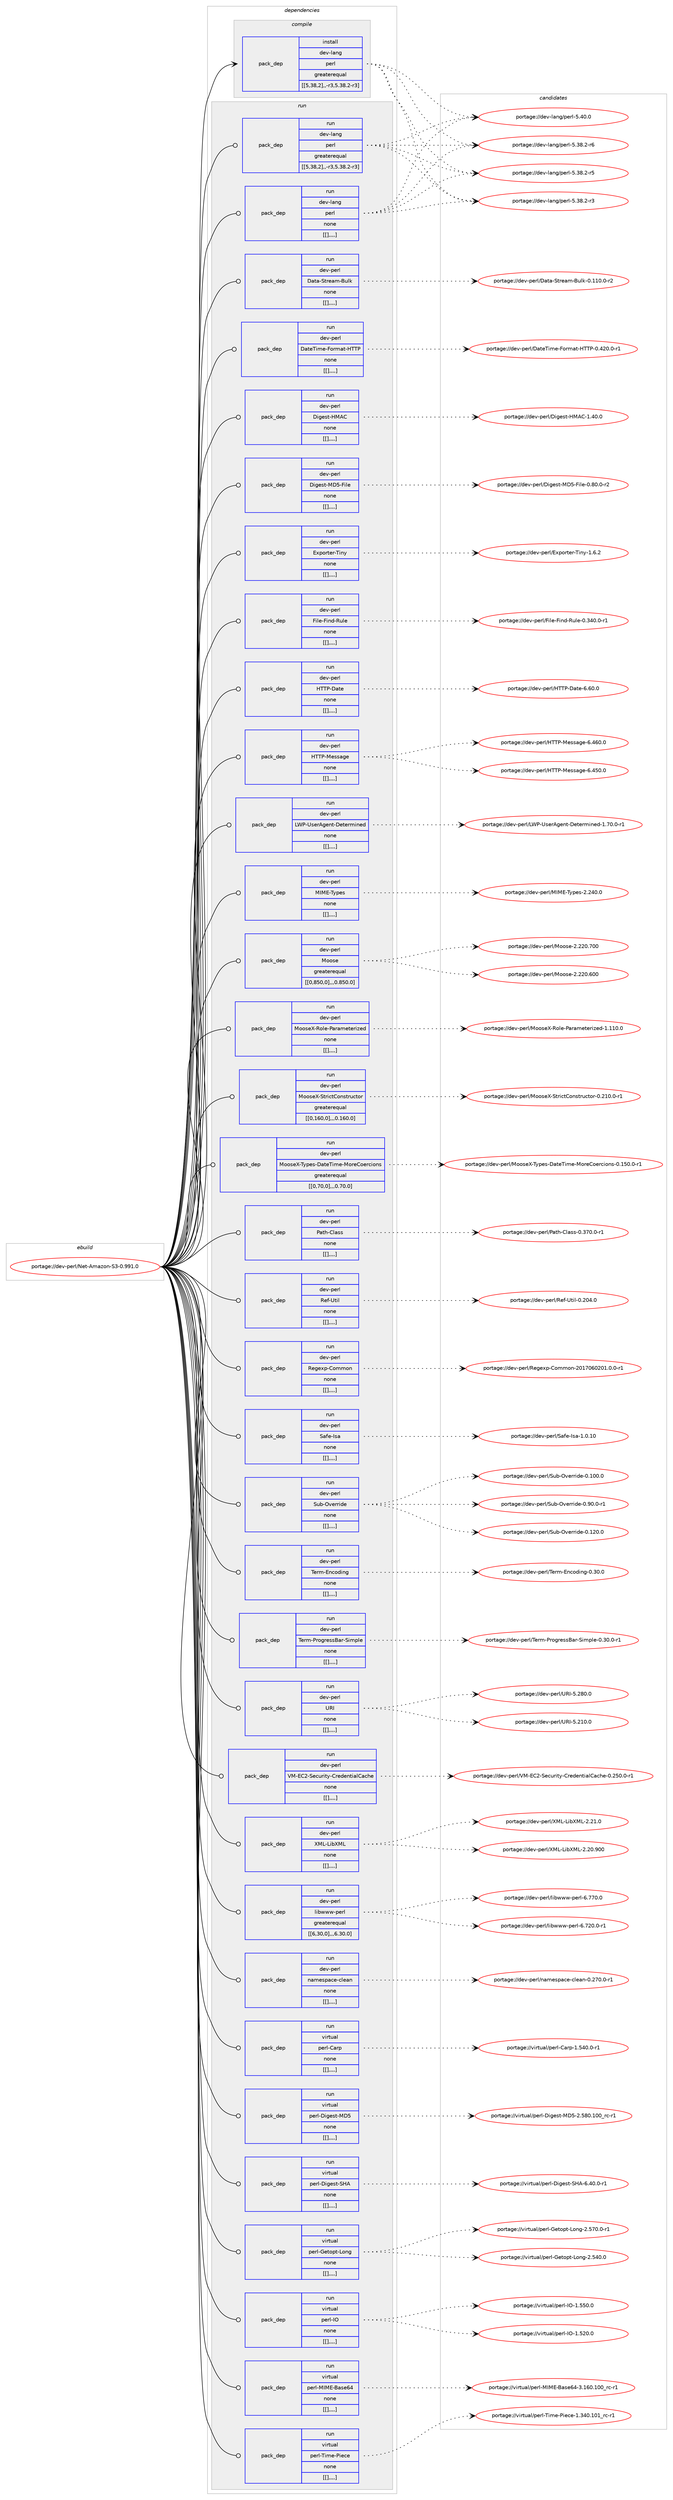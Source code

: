 digraph prolog {

# *************
# Graph options
# *************

newrank=true;
concentrate=true;
compound=true;
graph [rankdir=LR,fontname=Helvetica,fontsize=10,ranksep=1.5];#, ranksep=2.5, nodesep=0.2];
edge  [arrowhead=vee];
node  [fontname=Helvetica,fontsize=10];

# **********
# The ebuild
# **********

subgraph cluster_leftcol {
color=gray;
label=<<i>ebuild</i>>;
id [label="portage://dev-perl/Net-Amazon-S3-0.991.0", color=red, width=4, href="../dev-perl/Net-Amazon-S3-0.991.0.svg"];
}

# ****************
# The dependencies
# ****************

subgraph cluster_midcol {
color=gray;
label=<<i>dependencies</i>>;
subgraph cluster_compile {
fillcolor="#eeeeee";
style=filled;
label=<<i>compile</i>>;
subgraph pack103136 {
dependency134778 [label=<<TABLE BORDER="0" CELLBORDER="1" CELLSPACING="0" CELLPADDING="4" WIDTH="220"><TR><TD ROWSPAN="6" CELLPADDING="30">pack_dep</TD></TR><TR><TD WIDTH="110">install</TD></TR><TR><TD>dev-lang</TD></TR><TR><TD>perl</TD></TR><TR><TD>greaterequal</TD></TR><TR><TD>[[5,38,2],,-r3,5.38.2-r3]</TD></TR></TABLE>>, shape=none, color=blue];
}
id:e -> dependency134778:w [weight=20,style="solid",arrowhead="vee"];
}
subgraph cluster_compileandrun {
fillcolor="#eeeeee";
style=filled;
label=<<i>compile and run</i>>;
}
subgraph cluster_run {
fillcolor="#eeeeee";
style=filled;
label=<<i>run</i>>;
subgraph pack103137 {
dependency134779 [label=<<TABLE BORDER="0" CELLBORDER="1" CELLSPACING="0" CELLPADDING="4" WIDTH="220"><TR><TD ROWSPAN="6" CELLPADDING="30">pack_dep</TD></TR><TR><TD WIDTH="110">run</TD></TR><TR><TD>dev-lang</TD></TR><TR><TD>perl</TD></TR><TR><TD>greaterequal</TD></TR><TR><TD>[[5,38,2],,-r3,5.38.2-r3]</TD></TR></TABLE>>, shape=none, color=blue];
}
id:e -> dependency134779:w [weight=20,style="solid",arrowhead="odot"];
subgraph pack103138 {
dependency134780 [label=<<TABLE BORDER="0" CELLBORDER="1" CELLSPACING="0" CELLPADDING="4" WIDTH="220"><TR><TD ROWSPAN="6" CELLPADDING="30">pack_dep</TD></TR><TR><TD WIDTH="110">run</TD></TR><TR><TD>dev-lang</TD></TR><TR><TD>perl</TD></TR><TR><TD>none</TD></TR><TR><TD>[[],,,,]</TD></TR></TABLE>>, shape=none, color=blue];
}
id:e -> dependency134780:w [weight=20,style="solid",arrowhead="odot"];
subgraph pack103139 {
dependency134781 [label=<<TABLE BORDER="0" CELLBORDER="1" CELLSPACING="0" CELLPADDING="4" WIDTH="220"><TR><TD ROWSPAN="6" CELLPADDING="30">pack_dep</TD></TR><TR><TD WIDTH="110">run</TD></TR><TR><TD>dev-perl</TD></TR><TR><TD>Data-Stream-Bulk</TD></TR><TR><TD>none</TD></TR><TR><TD>[[],,,,]</TD></TR></TABLE>>, shape=none, color=blue];
}
id:e -> dependency134781:w [weight=20,style="solid",arrowhead="odot"];
subgraph pack103140 {
dependency134782 [label=<<TABLE BORDER="0" CELLBORDER="1" CELLSPACING="0" CELLPADDING="4" WIDTH="220"><TR><TD ROWSPAN="6" CELLPADDING="30">pack_dep</TD></TR><TR><TD WIDTH="110">run</TD></TR><TR><TD>dev-perl</TD></TR><TR><TD>DateTime-Format-HTTP</TD></TR><TR><TD>none</TD></TR><TR><TD>[[],,,,]</TD></TR></TABLE>>, shape=none, color=blue];
}
id:e -> dependency134782:w [weight=20,style="solid",arrowhead="odot"];
subgraph pack103141 {
dependency134783 [label=<<TABLE BORDER="0" CELLBORDER="1" CELLSPACING="0" CELLPADDING="4" WIDTH="220"><TR><TD ROWSPAN="6" CELLPADDING="30">pack_dep</TD></TR><TR><TD WIDTH="110">run</TD></TR><TR><TD>dev-perl</TD></TR><TR><TD>Digest-HMAC</TD></TR><TR><TD>none</TD></TR><TR><TD>[[],,,,]</TD></TR></TABLE>>, shape=none, color=blue];
}
id:e -> dependency134783:w [weight=20,style="solid",arrowhead="odot"];
subgraph pack103142 {
dependency134784 [label=<<TABLE BORDER="0" CELLBORDER="1" CELLSPACING="0" CELLPADDING="4" WIDTH="220"><TR><TD ROWSPAN="6" CELLPADDING="30">pack_dep</TD></TR><TR><TD WIDTH="110">run</TD></TR><TR><TD>dev-perl</TD></TR><TR><TD>Digest-MD5-File</TD></TR><TR><TD>none</TD></TR><TR><TD>[[],,,,]</TD></TR></TABLE>>, shape=none, color=blue];
}
id:e -> dependency134784:w [weight=20,style="solid",arrowhead="odot"];
subgraph pack103143 {
dependency134785 [label=<<TABLE BORDER="0" CELLBORDER="1" CELLSPACING="0" CELLPADDING="4" WIDTH="220"><TR><TD ROWSPAN="6" CELLPADDING="30">pack_dep</TD></TR><TR><TD WIDTH="110">run</TD></TR><TR><TD>dev-perl</TD></TR><TR><TD>Exporter-Tiny</TD></TR><TR><TD>none</TD></TR><TR><TD>[[],,,,]</TD></TR></TABLE>>, shape=none, color=blue];
}
id:e -> dependency134785:w [weight=20,style="solid",arrowhead="odot"];
subgraph pack103144 {
dependency134786 [label=<<TABLE BORDER="0" CELLBORDER="1" CELLSPACING="0" CELLPADDING="4" WIDTH="220"><TR><TD ROWSPAN="6" CELLPADDING="30">pack_dep</TD></TR><TR><TD WIDTH="110">run</TD></TR><TR><TD>dev-perl</TD></TR><TR><TD>File-Find-Rule</TD></TR><TR><TD>none</TD></TR><TR><TD>[[],,,,]</TD></TR></TABLE>>, shape=none, color=blue];
}
id:e -> dependency134786:w [weight=20,style="solid",arrowhead="odot"];
subgraph pack103145 {
dependency134787 [label=<<TABLE BORDER="0" CELLBORDER="1" CELLSPACING="0" CELLPADDING="4" WIDTH="220"><TR><TD ROWSPAN="6" CELLPADDING="30">pack_dep</TD></TR><TR><TD WIDTH="110">run</TD></TR><TR><TD>dev-perl</TD></TR><TR><TD>HTTP-Date</TD></TR><TR><TD>none</TD></TR><TR><TD>[[],,,,]</TD></TR></TABLE>>, shape=none, color=blue];
}
id:e -> dependency134787:w [weight=20,style="solid",arrowhead="odot"];
subgraph pack103146 {
dependency134788 [label=<<TABLE BORDER="0" CELLBORDER="1" CELLSPACING="0" CELLPADDING="4" WIDTH="220"><TR><TD ROWSPAN="6" CELLPADDING="30">pack_dep</TD></TR><TR><TD WIDTH="110">run</TD></TR><TR><TD>dev-perl</TD></TR><TR><TD>HTTP-Message</TD></TR><TR><TD>none</TD></TR><TR><TD>[[],,,,]</TD></TR></TABLE>>, shape=none, color=blue];
}
id:e -> dependency134788:w [weight=20,style="solid",arrowhead="odot"];
subgraph pack103147 {
dependency134789 [label=<<TABLE BORDER="0" CELLBORDER="1" CELLSPACING="0" CELLPADDING="4" WIDTH="220"><TR><TD ROWSPAN="6" CELLPADDING="30">pack_dep</TD></TR><TR><TD WIDTH="110">run</TD></TR><TR><TD>dev-perl</TD></TR><TR><TD>LWP-UserAgent-Determined</TD></TR><TR><TD>none</TD></TR><TR><TD>[[],,,,]</TD></TR></TABLE>>, shape=none, color=blue];
}
id:e -> dependency134789:w [weight=20,style="solid",arrowhead="odot"];
subgraph pack103148 {
dependency134790 [label=<<TABLE BORDER="0" CELLBORDER="1" CELLSPACING="0" CELLPADDING="4" WIDTH="220"><TR><TD ROWSPAN="6" CELLPADDING="30">pack_dep</TD></TR><TR><TD WIDTH="110">run</TD></TR><TR><TD>dev-perl</TD></TR><TR><TD>MIME-Types</TD></TR><TR><TD>none</TD></TR><TR><TD>[[],,,,]</TD></TR></TABLE>>, shape=none, color=blue];
}
id:e -> dependency134790:w [weight=20,style="solid",arrowhead="odot"];
subgraph pack103149 {
dependency134791 [label=<<TABLE BORDER="0" CELLBORDER="1" CELLSPACING="0" CELLPADDING="4" WIDTH="220"><TR><TD ROWSPAN="6" CELLPADDING="30">pack_dep</TD></TR><TR><TD WIDTH="110">run</TD></TR><TR><TD>dev-perl</TD></TR><TR><TD>Moose</TD></TR><TR><TD>greaterequal</TD></TR><TR><TD>[[0,850,0],,,0.850.0]</TD></TR></TABLE>>, shape=none, color=blue];
}
id:e -> dependency134791:w [weight=20,style="solid",arrowhead="odot"];
subgraph pack103150 {
dependency134792 [label=<<TABLE BORDER="0" CELLBORDER="1" CELLSPACING="0" CELLPADDING="4" WIDTH="220"><TR><TD ROWSPAN="6" CELLPADDING="30">pack_dep</TD></TR><TR><TD WIDTH="110">run</TD></TR><TR><TD>dev-perl</TD></TR><TR><TD>MooseX-Role-Parameterized</TD></TR><TR><TD>none</TD></TR><TR><TD>[[],,,,]</TD></TR></TABLE>>, shape=none, color=blue];
}
id:e -> dependency134792:w [weight=20,style="solid",arrowhead="odot"];
subgraph pack103151 {
dependency134793 [label=<<TABLE BORDER="0" CELLBORDER="1" CELLSPACING="0" CELLPADDING="4" WIDTH="220"><TR><TD ROWSPAN="6" CELLPADDING="30">pack_dep</TD></TR><TR><TD WIDTH="110">run</TD></TR><TR><TD>dev-perl</TD></TR><TR><TD>MooseX-StrictConstructor</TD></TR><TR><TD>greaterequal</TD></TR><TR><TD>[[0,160,0],,,0.160.0]</TD></TR></TABLE>>, shape=none, color=blue];
}
id:e -> dependency134793:w [weight=20,style="solid",arrowhead="odot"];
subgraph pack103152 {
dependency134794 [label=<<TABLE BORDER="0" CELLBORDER="1" CELLSPACING="0" CELLPADDING="4" WIDTH="220"><TR><TD ROWSPAN="6" CELLPADDING="30">pack_dep</TD></TR><TR><TD WIDTH="110">run</TD></TR><TR><TD>dev-perl</TD></TR><TR><TD>MooseX-Types-DateTime-MoreCoercions</TD></TR><TR><TD>greaterequal</TD></TR><TR><TD>[[0,70,0],,,0.70.0]</TD></TR></TABLE>>, shape=none, color=blue];
}
id:e -> dependency134794:w [weight=20,style="solid",arrowhead="odot"];
subgraph pack103153 {
dependency134795 [label=<<TABLE BORDER="0" CELLBORDER="1" CELLSPACING="0" CELLPADDING="4" WIDTH="220"><TR><TD ROWSPAN="6" CELLPADDING="30">pack_dep</TD></TR><TR><TD WIDTH="110">run</TD></TR><TR><TD>dev-perl</TD></TR><TR><TD>Path-Class</TD></TR><TR><TD>none</TD></TR><TR><TD>[[],,,,]</TD></TR></TABLE>>, shape=none, color=blue];
}
id:e -> dependency134795:w [weight=20,style="solid",arrowhead="odot"];
subgraph pack103154 {
dependency134796 [label=<<TABLE BORDER="0" CELLBORDER="1" CELLSPACING="0" CELLPADDING="4" WIDTH="220"><TR><TD ROWSPAN="6" CELLPADDING="30">pack_dep</TD></TR><TR><TD WIDTH="110">run</TD></TR><TR><TD>dev-perl</TD></TR><TR><TD>Ref-Util</TD></TR><TR><TD>none</TD></TR><TR><TD>[[],,,,]</TD></TR></TABLE>>, shape=none, color=blue];
}
id:e -> dependency134796:w [weight=20,style="solid",arrowhead="odot"];
subgraph pack103155 {
dependency134797 [label=<<TABLE BORDER="0" CELLBORDER="1" CELLSPACING="0" CELLPADDING="4" WIDTH="220"><TR><TD ROWSPAN="6" CELLPADDING="30">pack_dep</TD></TR><TR><TD WIDTH="110">run</TD></TR><TR><TD>dev-perl</TD></TR><TR><TD>Regexp-Common</TD></TR><TR><TD>none</TD></TR><TR><TD>[[],,,,]</TD></TR></TABLE>>, shape=none, color=blue];
}
id:e -> dependency134797:w [weight=20,style="solid",arrowhead="odot"];
subgraph pack103156 {
dependency134798 [label=<<TABLE BORDER="0" CELLBORDER="1" CELLSPACING="0" CELLPADDING="4" WIDTH="220"><TR><TD ROWSPAN="6" CELLPADDING="30">pack_dep</TD></TR><TR><TD WIDTH="110">run</TD></TR><TR><TD>dev-perl</TD></TR><TR><TD>Safe-Isa</TD></TR><TR><TD>none</TD></TR><TR><TD>[[],,,,]</TD></TR></TABLE>>, shape=none, color=blue];
}
id:e -> dependency134798:w [weight=20,style="solid",arrowhead="odot"];
subgraph pack103157 {
dependency134799 [label=<<TABLE BORDER="0" CELLBORDER="1" CELLSPACING="0" CELLPADDING="4" WIDTH="220"><TR><TD ROWSPAN="6" CELLPADDING="30">pack_dep</TD></TR><TR><TD WIDTH="110">run</TD></TR><TR><TD>dev-perl</TD></TR><TR><TD>Sub-Override</TD></TR><TR><TD>none</TD></TR><TR><TD>[[],,,,]</TD></TR></TABLE>>, shape=none, color=blue];
}
id:e -> dependency134799:w [weight=20,style="solid",arrowhead="odot"];
subgraph pack103158 {
dependency134800 [label=<<TABLE BORDER="0" CELLBORDER="1" CELLSPACING="0" CELLPADDING="4" WIDTH="220"><TR><TD ROWSPAN="6" CELLPADDING="30">pack_dep</TD></TR><TR><TD WIDTH="110">run</TD></TR><TR><TD>dev-perl</TD></TR><TR><TD>Term-Encoding</TD></TR><TR><TD>none</TD></TR><TR><TD>[[],,,,]</TD></TR></TABLE>>, shape=none, color=blue];
}
id:e -> dependency134800:w [weight=20,style="solid",arrowhead="odot"];
subgraph pack103159 {
dependency134801 [label=<<TABLE BORDER="0" CELLBORDER="1" CELLSPACING="0" CELLPADDING="4" WIDTH="220"><TR><TD ROWSPAN="6" CELLPADDING="30">pack_dep</TD></TR><TR><TD WIDTH="110">run</TD></TR><TR><TD>dev-perl</TD></TR><TR><TD>Term-ProgressBar-Simple</TD></TR><TR><TD>none</TD></TR><TR><TD>[[],,,,]</TD></TR></TABLE>>, shape=none, color=blue];
}
id:e -> dependency134801:w [weight=20,style="solid",arrowhead="odot"];
subgraph pack103160 {
dependency134802 [label=<<TABLE BORDER="0" CELLBORDER="1" CELLSPACING="0" CELLPADDING="4" WIDTH="220"><TR><TD ROWSPAN="6" CELLPADDING="30">pack_dep</TD></TR><TR><TD WIDTH="110">run</TD></TR><TR><TD>dev-perl</TD></TR><TR><TD>URI</TD></TR><TR><TD>none</TD></TR><TR><TD>[[],,,,]</TD></TR></TABLE>>, shape=none, color=blue];
}
id:e -> dependency134802:w [weight=20,style="solid",arrowhead="odot"];
subgraph pack103161 {
dependency134803 [label=<<TABLE BORDER="0" CELLBORDER="1" CELLSPACING="0" CELLPADDING="4" WIDTH="220"><TR><TD ROWSPAN="6" CELLPADDING="30">pack_dep</TD></TR><TR><TD WIDTH="110">run</TD></TR><TR><TD>dev-perl</TD></TR><TR><TD>VM-EC2-Security-CredentialCache</TD></TR><TR><TD>none</TD></TR><TR><TD>[[],,,,]</TD></TR></TABLE>>, shape=none, color=blue];
}
id:e -> dependency134803:w [weight=20,style="solid",arrowhead="odot"];
subgraph pack103162 {
dependency134804 [label=<<TABLE BORDER="0" CELLBORDER="1" CELLSPACING="0" CELLPADDING="4" WIDTH="220"><TR><TD ROWSPAN="6" CELLPADDING="30">pack_dep</TD></TR><TR><TD WIDTH="110">run</TD></TR><TR><TD>dev-perl</TD></TR><TR><TD>XML-LibXML</TD></TR><TR><TD>none</TD></TR><TR><TD>[[],,,,]</TD></TR></TABLE>>, shape=none, color=blue];
}
id:e -> dependency134804:w [weight=20,style="solid",arrowhead="odot"];
subgraph pack103163 {
dependency134805 [label=<<TABLE BORDER="0" CELLBORDER="1" CELLSPACING="0" CELLPADDING="4" WIDTH="220"><TR><TD ROWSPAN="6" CELLPADDING="30">pack_dep</TD></TR><TR><TD WIDTH="110">run</TD></TR><TR><TD>dev-perl</TD></TR><TR><TD>libwww-perl</TD></TR><TR><TD>greaterequal</TD></TR><TR><TD>[[6,30,0],,,6.30.0]</TD></TR></TABLE>>, shape=none, color=blue];
}
id:e -> dependency134805:w [weight=20,style="solid",arrowhead="odot"];
subgraph pack103164 {
dependency134806 [label=<<TABLE BORDER="0" CELLBORDER="1" CELLSPACING="0" CELLPADDING="4" WIDTH="220"><TR><TD ROWSPAN="6" CELLPADDING="30">pack_dep</TD></TR><TR><TD WIDTH="110">run</TD></TR><TR><TD>dev-perl</TD></TR><TR><TD>namespace-clean</TD></TR><TR><TD>none</TD></TR><TR><TD>[[],,,,]</TD></TR></TABLE>>, shape=none, color=blue];
}
id:e -> dependency134806:w [weight=20,style="solid",arrowhead="odot"];
subgraph pack103165 {
dependency134807 [label=<<TABLE BORDER="0" CELLBORDER="1" CELLSPACING="0" CELLPADDING="4" WIDTH="220"><TR><TD ROWSPAN="6" CELLPADDING="30">pack_dep</TD></TR><TR><TD WIDTH="110">run</TD></TR><TR><TD>virtual</TD></TR><TR><TD>perl-Carp</TD></TR><TR><TD>none</TD></TR><TR><TD>[[],,,,]</TD></TR></TABLE>>, shape=none, color=blue];
}
id:e -> dependency134807:w [weight=20,style="solid",arrowhead="odot"];
subgraph pack103166 {
dependency134808 [label=<<TABLE BORDER="0" CELLBORDER="1" CELLSPACING="0" CELLPADDING="4" WIDTH="220"><TR><TD ROWSPAN="6" CELLPADDING="30">pack_dep</TD></TR><TR><TD WIDTH="110">run</TD></TR><TR><TD>virtual</TD></TR><TR><TD>perl-Digest-MD5</TD></TR><TR><TD>none</TD></TR><TR><TD>[[],,,,]</TD></TR></TABLE>>, shape=none, color=blue];
}
id:e -> dependency134808:w [weight=20,style="solid",arrowhead="odot"];
subgraph pack103167 {
dependency134809 [label=<<TABLE BORDER="0" CELLBORDER="1" CELLSPACING="0" CELLPADDING="4" WIDTH="220"><TR><TD ROWSPAN="6" CELLPADDING="30">pack_dep</TD></TR><TR><TD WIDTH="110">run</TD></TR><TR><TD>virtual</TD></TR><TR><TD>perl-Digest-SHA</TD></TR><TR><TD>none</TD></TR><TR><TD>[[],,,,]</TD></TR></TABLE>>, shape=none, color=blue];
}
id:e -> dependency134809:w [weight=20,style="solid",arrowhead="odot"];
subgraph pack103168 {
dependency134810 [label=<<TABLE BORDER="0" CELLBORDER="1" CELLSPACING="0" CELLPADDING="4" WIDTH="220"><TR><TD ROWSPAN="6" CELLPADDING="30">pack_dep</TD></TR><TR><TD WIDTH="110">run</TD></TR><TR><TD>virtual</TD></TR><TR><TD>perl-Getopt-Long</TD></TR><TR><TD>none</TD></TR><TR><TD>[[],,,,]</TD></TR></TABLE>>, shape=none, color=blue];
}
id:e -> dependency134810:w [weight=20,style="solid",arrowhead="odot"];
subgraph pack103169 {
dependency134811 [label=<<TABLE BORDER="0" CELLBORDER="1" CELLSPACING="0" CELLPADDING="4" WIDTH="220"><TR><TD ROWSPAN="6" CELLPADDING="30">pack_dep</TD></TR><TR><TD WIDTH="110">run</TD></TR><TR><TD>virtual</TD></TR><TR><TD>perl-IO</TD></TR><TR><TD>none</TD></TR><TR><TD>[[],,,,]</TD></TR></TABLE>>, shape=none, color=blue];
}
id:e -> dependency134811:w [weight=20,style="solid",arrowhead="odot"];
subgraph pack103170 {
dependency134812 [label=<<TABLE BORDER="0" CELLBORDER="1" CELLSPACING="0" CELLPADDING="4" WIDTH="220"><TR><TD ROWSPAN="6" CELLPADDING="30">pack_dep</TD></TR><TR><TD WIDTH="110">run</TD></TR><TR><TD>virtual</TD></TR><TR><TD>perl-MIME-Base64</TD></TR><TR><TD>none</TD></TR><TR><TD>[[],,,,]</TD></TR></TABLE>>, shape=none, color=blue];
}
id:e -> dependency134812:w [weight=20,style="solid",arrowhead="odot"];
subgraph pack103171 {
dependency134813 [label=<<TABLE BORDER="0" CELLBORDER="1" CELLSPACING="0" CELLPADDING="4" WIDTH="220"><TR><TD ROWSPAN="6" CELLPADDING="30">pack_dep</TD></TR><TR><TD WIDTH="110">run</TD></TR><TR><TD>virtual</TD></TR><TR><TD>perl-Time-Piece</TD></TR><TR><TD>none</TD></TR><TR><TD>[[],,,,]</TD></TR></TABLE>>, shape=none, color=blue];
}
id:e -> dependency134813:w [weight=20,style="solid",arrowhead="odot"];
}
}

# **************
# The candidates
# **************

subgraph cluster_choices {
rank=same;
color=gray;
label=<<i>candidates</i>>;

subgraph choice103136 {
color=black;
nodesep=1;
choice10010111845108971101034711210111410845534652484648 [label="portage://dev-lang/perl-5.40.0", color=red, width=4,href="../dev-lang/perl-5.40.0.svg"];
choice100101118451089711010347112101114108455346515646504511454 [label="portage://dev-lang/perl-5.38.2-r6", color=red, width=4,href="../dev-lang/perl-5.38.2-r6.svg"];
choice100101118451089711010347112101114108455346515646504511453 [label="portage://dev-lang/perl-5.38.2-r5", color=red, width=4,href="../dev-lang/perl-5.38.2-r5.svg"];
choice100101118451089711010347112101114108455346515646504511451 [label="portage://dev-lang/perl-5.38.2-r3", color=red, width=4,href="../dev-lang/perl-5.38.2-r3.svg"];
dependency134778:e -> choice10010111845108971101034711210111410845534652484648:w [style=dotted,weight="100"];
dependency134778:e -> choice100101118451089711010347112101114108455346515646504511454:w [style=dotted,weight="100"];
dependency134778:e -> choice100101118451089711010347112101114108455346515646504511453:w [style=dotted,weight="100"];
dependency134778:e -> choice100101118451089711010347112101114108455346515646504511451:w [style=dotted,weight="100"];
}
subgraph choice103137 {
color=black;
nodesep=1;
choice10010111845108971101034711210111410845534652484648 [label="portage://dev-lang/perl-5.40.0", color=red, width=4,href="../dev-lang/perl-5.40.0.svg"];
choice100101118451089711010347112101114108455346515646504511454 [label="portage://dev-lang/perl-5.38.2-r6", color=red, width=4,href="../dev-lang/perl-5.38.2-r6.svg"];
choice100101118451089711010347112101114108455346515646504511453 [label="portage://dev-lang/perl-5.38.2-r5", color=red, width=4,href="../dev-lang/perl-5.38.2-r5.svg"];
choice100101118451089711010347112101114108455346515646504511451 [label="portage://dev-lang/perl-5.38.2-r3", color=red, width=4,href="../dev-lang/perl-5.38.2-r3.svg"];
dependency134779:e -> choice10010111845108971101034711210111410845534652484648:w [style=dotted,weight="100"];
dependency134779:e -> choice100101118451089711010347112101114108455346515646504511454:w [style=dotted,weight="100"];
dependency134779:e -> choice100101118451089711010347112101114108455346515646504511453:w [style=dotted,weight="100"];
dependency134779:e -> choice100101118451089711010347112101114108455346515646504511451:w [style=dotted,weight="100"];
}
subgraph choice103138 {
color=black;
nodesep=1;
choice10010111845108971101034711210111410845534652484648 [label="portage://dev-lang/perl-5.40.0", color=red, width=4,href="../dev-lang/perl-5.40.0.svg"];
choice100101118451089711010347112101114108455346515646504511454 [label="portage://dev-lang/perl-5.38.2-r6", color=red, width=4,href="../dev-lang/perl-5.38.2-r6.svg"];
choice100101118451089711010347112101114108455346515646504511453 [label="portage://dev-lang/perl-5.38.2-r5", color=red, width=4,href="../dev-lang/perl-5.38.2-r5.svg"];
choice100101118451089711010347112101114108455346515646504511451 [label="portage://dev-lang/perl-5.38.2-r3", color=red, width=4,href="../dev-lang/perl-5.38.2-r3.svg"];
dependency134780:e -> choice10010111845108971101034711210111410845534652484648:w [style=dotted,weight="100"];
dependency134780:e -> choice100101118451089711010347112101114108455346515646504511454:w [style=dotted,weight="100"];
dependency134780:e -> choice100101118451089711010347112101114108455346515646504511453:w [style=dotted,weight="100"];
dependency134780:e -> choice100101118451089711010347112101114108455346515646504511451:w [style=dotted,weight="100"];
}
subgraph choice103139 {
color=black;
nodesep=1;
choice1001011184511210111410847689711697458311611410197109456611710810745484649494846484511450 [label="portage://dev-perl/Data-Stream-Bulk-0.110.0-r2", color=red, width=4,href="../dev-perl/Data-Stream-Bulk-0.110.0-r2.svg"];
dependency134781:e -> choice1001011184511210111410847689711697458311611410197109456611710810745484649494846484511450:w [style=dotted,weight="100"];
}
subgraph choice103140 {
color=black;
nodesep=1;
choice1001011184511210111410847689711610184105109101457011111410997116457284848045484652504846484511449 [label="portage://dev-perl/DateTime-Format-HTTP-0.420.0-r1", color=red, width=4,href="../dev-perl/DateTime-Format-HTTP-0.420.0-r1.svg"];
dependency134782:e -> choice1001011184511210111410847689711610184105109101457011111410997116457284848045484652504846484511449:w [style=dotted,weight="100"];
}
subgraph choice103141 {
color=black;
nodesep=1;
choice100101118451121011141084768105103101115116457277656745494652484648 [label="portage://dev-perl/Digest-HMAC-1.40.0", color=red, width=4,href="../dev-perl/Digest-HMAC-1.40.0.svg"];
dependency134783:e -> choice100101118451121011141084768105103101115116457277656745494652484648:w [style=dotted,weight="100"];
}
subgraph choice103142 {
color=black;
nodesep=1;
choice100101118451121011141084768105103101115116457768534570105108101454846564846484511450 [label="portage://dev-perl/Digest-MD5-File-0.80.0-r2", color=red, width=4,href="../dev-perl/Digest-MD5-File-0.80.0-r2.svg"];
dependency134784:e -> choice100101118451121011141084768105103101115116457768534570105108101454846564846484511450:w [style=dotted,weight="100"];
}
subgraph choice103143 {
color=black;
nodesep=1;
choice1001011184511210111410847691201121111141161011144584105110121454946544650 [label="portage://dev-perl/Exporter-Tiny-1.6.2", color=red, width=4,href="../dev-perl/Exporter-Tiny-1.6.2.svg"];
dependency134785:e -> choice1001011184511210111410847691201121111141161011144584105110121454946544650:w [style=dotted,weight="100"];
}
subgraph choice103144 {
color=black;
nodesep=1;
choice1001011184511210111410847701051081014570105110100458211710810145484651524846484511449 [label="portage://dev-perl/File-Find-Rule-0.340.0-r1", color=red, width=4,href="../dev-perl/File-Find-Rule-0.340.0-r1.svg"];
dependency134786:e -> choice1001011184511210111410847701051081014570105110100458211710810145484651524846484511449:w [style=dotted,weight="100"];
}
subgraph choice103145 {
color=black;
nodesep=1;
choice10010111845112101114108477284848045689711610145544654484648 [label="portage://dev-perl/HTTP-Date-6.60.0", color=red, width=4,href="../dev-perl/HTTP-Date-6.60.0.svg"];
dependency134787:e -> choice10010111845112101114108477284848045689711610145544654484648:w [style=dotted,weight="100"];
}
subgraph choice103146 {
color=black;
nodesep=1;
choice1001011184511210111410847728484804577101115115971031014554465254484648 [label="portage://dev-perl/HTTP-Message-6.460.0", color=red, width=4,href="../dev-perl/HTTP-Message-6.460.0.svg"];
choice1001011184511210111410847728484804577101115115971031014554465253484648 [label="portage://dev-perl/HTTP-Message-6.450.0", color=red, width=4,href="../dev-perl/HTTP-Message-6.450.0.svg"];
dependency134788:e -> choice1001011184511210111410847728484804577101115115971031014554465254484648:w [style=dotted,weight="100"];
dependency134788:e -> choice1001011184511210111410847728484804577101115115971031014554465253484648:w [style=dotted,weight="100"];
}
subgraph choice103147 {
color=black;
nodesep=1;
choice10010111845112101114108477687804585115101114651031011101164568101116101114109105110101100454946554846484511449 [label="portage://dev-perl/LWP-UserAgent-Determined-1.70.0-r1", color=red, width=4,href="../dev-perl/LWP-UserAgent-Determined-1.70.0-r1.svg"];
dependency134789:e -> choice10010111845112101114108477687804585115101114651031011101164568101116101114109105110101100454946554846484511449:w [style=dotted,weight="100"];
}
subgraph choice103148 {
color=black;
nodesep=1;
choice10010111845112101114108477773776945841211121011154550465052484648 [label="portage://dev-perl/MIME-Types-2.240.0", color=red, width=4,href="../dev-perl/MIME-Types-2.240.0.svg"];
dependency134790:e -> choice10010111845112101114108477773776945841211121011154550465052484648:w [style=dotted,weight="100"];
}
subgraph choice103149 {
color=black;
nodesep=1;
choice10010111845112101114108477711111111510145504650504846554848 [label="portage://dev-perl/Moose-2.220.700", color=red, width=4,href="../dev-perl/Moose-2.220.700.svg"];
choice10010111845112101114108477711111111510145504650504846544848 [label="portage://dev-perl/Moose-2.220.600", color=red, width=4,href="../dev-perl/Moose-2.220.600.svg"];
dependency134791:e -> choice10010111845112101114108477711111111510145504650504846554848:w [style=dotted,weight="100"];
dependency134791:e -> choice10010111845112101114108477711111111510145504650504846544848:w [style=dotted,weight="100"];
}
subgraph choice103150 {
color=black;
nodesep=1;
choice100101118451121011141084777111111115101884582111108101458097114971091011161011141051221011004549464949484648 [label="portage://dev-perl/MooseX-Role-Parameterized-1.110.0", color=red, width=4,href="../dev-perl/MooseX-Role-Parameterized-1.110.0.svg"];
dependency134792:e -> choice100101118451121011141084777111111115101884582111108101458097114971091011161011141051221011004549464949484648:w [style=dotted,weight="100"];
}
subgraph choice103151 {
color=black;
nodesep=1;
choice10010111845112101114108477711111111510188458311611410599116671111101151161141179911611111445484650494846484511449 [label="portage://dev-perl/MooseX-StrictConstructor-0.210.0-r1", color=red, width=4,href="../dev-perl/MooseX-StrictConstructor-0.210.0-r1.svg"];
dependency134793:e -> choice10010111845112101114108477711111111510188458311611410599116671111101151161141179911611111445484650494846484511449:w [style=dotted,weight="100"];
}
subgraph choice103152 {
color=black;
nodesep=1;
choice100101118451121011141084777111111115101884584121112101115456897116101841051091014577111114101671111011149910511111011545484649534846484511449 [label="portage://dev-perl/MooseX-Types-DateTime-MoreCoercions-0.150.0-r1", color=red, width=4,href="../dev-perl/MooseX-Types-DateTime-MoreCoercions-0.150.0-r1.svg"];
dependency134794:e -> choice100101118451121011141084777111111115101884584121112101115456897116101841051091014577111114101671111011149910511111011545484649534846484511449:w [style=dotted,weight="100"];
}
subgraph choice103153 {
color=black;
nodesep=1;
choice1001011184511210111410847809711610445671089711511545484651554846484511449 [label="portage://dev-perl/Path-Class-0.370.0-r1", color=red, width=4,href="../dev-perl/Path-Class-0.370.0-r1.svg"];
dependency134795:e -> choice1001011184511210111410847809711610445671089711511545484651554846484511449:w [style=dotted,weight="100"];
}
subgraph choice103154 {
color=black;
nodesep=1;
choice10010111845112101114108478210110245851161051084548465048524648 [label="portage://dev-perl/Ref-Util-0.204.0", color=red, width=4,href="../dev-perl/Ref-Util-0.204.0.svg"];
dependency134796:e -> choice10010111845112101114108478210110245851161051084548465048524648:w [style=dotted,weight="100"];
}
subgraph choice103155 {
color=black;
nodesep=1;
choice10010111845112101114108478210110310112011245671111091091111104550484955485448504849464846484511449 [label="portage://dev-perl/Regexp-Common-2017060201.0.0-r1", color=red, width=4,href="../dev-perl/Regexp-Common-2017060201.0.0-r1.svg"];
dependency134797:e -> choice10010111845112101114108478210110310112011245671111091091111104550484955485448504849464846484511449:w [style=dotted,weight="100"];
}
subgraph choice103156 {
color=black;
nodesep=1;
choice1001011184511210111410847839710210145731159745494648464948 [label="portage://dev-perl/Safe-Isa-1.0.10", color=red, width=4,href="../dev-perl/Safe-Isa-1.0.10.svg"];
dependency134798:e -> choice1001011184511210111410847839710210145731159745494648464948:w [style=dotted,weight="100"];
}
subgraph choice103157 {
color=black;
nodesep=1;
choice1001011184511210111410847831179845791181011141141051001014548464950484648 [label="portage://dev-perl/Sub-Override-0.120.0", color=red, width=4,href="../dev-perl/Sub-Override-0.120.0.svg"];
choice1001011184511210111410847831179845791181011141141051001014548464948484648 [label="portage://dev-perl/Sub-Override-0.100.0", color=red, width=4,href="../dev-perl/Sub-Override-0.100.0.svg"];
choice100101118451121011141084783117984579118101114114105100101454846574846484511449 [label="portage://dev-perl/Sub-Override-0.90.0-r1", color=red, width=4,href="../dev-perl/Sub-Override-0.90.0-r1.svg"];
dependency134799:e -> choice1001011184511210111410847831179845791181011141141051001014548464950484648:w [style=dotted,weight="100"];
dependency134799:e -> choice1001011184511210111410847831179845791181011141141051001014548464948484648:w [style=dotted,weight="100"];
dependency134799:e -> choice100101118451121011141084783117984579118101114114105100101454846574846484511449:w [style=dotted,weight="100"];
}
subgraph choice103158 {
color=black;
nodesep=1;
choice10010111845112101114108478410111410945691109911110010511010345484651484648 [label="portage://dev-perl/Term-Encoding-0.30.0", color=red, width=4,href="../dev-perl/Term-Encoding-0.30.0.svg"];
dependency134800:e -> choice10010111845112101114108478410111410945691109911110010511010345484651484648:w [style=dotted,weight="100"];
}
subgraph choice103159 {
color=black;
nodesep=1;
choice100101118451121011141084784101114109458011411110311410111511566971144583105109112108101454846514846484511449 [label="portage://dev-perl/Term-ProgressBar-Simple-0.30.0-r1", color=red, width=4,href="../dev-perl/Term-ProgressBar-Simple-0.30.0-r1.svg"];
dependency134801:e -> choice100101118451121011141084784101114109458011411110311410111511566971144583105109112108101454846514846484511449:w [style=dotted,weight="100"];
}
subgraph choice103160 {
color=black;
nodesep=1;
choice10010111845112101114108478582734553465056484648 [label="portage://dev-perl/URI-5.280.0", color=red, width=4,href="../dev-perl/URI-5.280.0.svg"];
choice10010111845112101114108478582734553465049484648 [label="portage://dev-perl/URI-5.210.0", color=red, width=4,href="../dev-perl/URI-5.210.0.svg"];
dependency134802:e -> choice10010111845112101114108478582734553465056484648:w [style=dotted,weight="100"];
dependency134802:e -> choice10010111845112101114108478582734553465049484648:w [style=dotted,weight="100"];
}
subgraph choice103161 {
color=black;
nodesep=1;
choice100101118451121011141084786774569675045831019911711410511612145671141011001011101161059710867979910410145484650534846484511449 [label="portage://dev-perl/VM-EC2-Security-CredentialCache-0.250.0-r1", color=red, width=4,href="../dev-perl/VM-EC2-Security-CredentialCache-0.250.0-r1.svg"];
dependency134803:e -> choice100101118451121011141084786774569675045831019911711410511612145671141011001011101161059710867979910410145484650534846484511449:w [style=dotted,weight="100"];
}
subgraph choice103162 {
color=black;
nodesep=1;
choice100101118451121011141084788777645761059888777645504650494648 [label="portage://dev-perl/XML-LibXML-2.21.0", color=red, width=4,href="../dev-perl/XML-LibXML-2.21.0.svg"];
choice1001011184511210111410847887776457610598887776455046504846574848 [label="portage://dev-perl/XML-LibXML-2.20.900", color=red, width=4,href="../dev-perl/XML-LibXML-2.20.900.svg"];
dependency134804:e -> choice100101118451121011141084788777645761059888777645504650494648:w [style=dotted,weight="100"];
dependency134804:e -> choice1001011184511210111410847887776457610598887776455046504846574848:w [style=dotted,weight="100"];
}
subgraph choice103163 {
color=black;
nodesep=1;
choice100101118451121011141084710810598119119119451121011141084554465555484648 [label="portage://dev-perl/libwww-perl-6.770.0", color=red, width=4,href="../dev-perl/libwww-perl-6.770.0.svg"];
choice1001011184511210111410847108105981191191194511210111410845544655504846484511449 [label="portage://dev-perl/libwww-perl-6.720.0-r1", color=red, width=4,href="../dev-perl/libwww-perl-6.720.0-r1.svg"];
dependency134805:e -> choice100101118451121011141084710810598119119119451121011141084554465555484648:w [style=dotted,weight="100"];
dependency134805:e -> choice1001011184511210111410847108105981191191194511210111410845544655504846484511449:w [style=dotted,weight="100"];
}
subgraph choice103164 {
color=black;
nodesep=1;
choice100101118451121011141084711097109101115112979910145991081019711045484650554846484511449 [label="portage://dev-perl/namespace-clean-0.270.0-r1", color=red, width=4,href="../dev-perl/namespace-clean-0.270.0-r1.svg"];
dependency134806:e -> choice100101118451121011141084711097109101115112979910145991081019711045484650554846484511449:w [style=dotted,weight="100"];
}
subgraph choice103165 {
color=black;
nodesep=1;
choice118105114116117971084711210111410845679711411245494653524846484511449 [label="portage://virtual/perl-Carp-1.540.0-r1", color=red, width=4,href="../virtual/perl-Carp-1.540.0-r1.svg"];
dependency134807:e -> choice118105114116117971084711210111410845679711411245494653524846484511449:w [style=dotted,weight="100"];
}
subgraph choice103166 {
color=black;
nodesep=1;
choice11810511411611797108471121011141084568105103101115116457768534550465356484649484895114994511449 [label="portage://virtual/perl-Digest-MD5-2.580.100_rc-r1", color=red, width=4,href="../virtual/perl-Digest-MD5-2.580.100_rc-r1.svg"];
dependency134808:e -> choice11810511411611797108471121011141084568105103101115116457768534550465356484649484895114994511449:w [style=dotted,weight="100"];
}
subgraph choice103167 {
color=black;
nodesep=1;
choice1181051141161179710847112101114108456810510310111511645837265455446524846484511449 [label="portage://virtual/perl-Digest-SHA-6.40.0-r1", color=red, width=4,href="../virtual/perl-Digest-SHA-6.40.0-r1.svg"];
dependency134809:e -> choice1181051141161179710847112101114108456810510310111511645837265455446524846484511449:w [style=dotted,weight="100"];
}
subgraph choice103168 {
color=black;
nodesep=1;
choice11810511411611797108471121011141084571101116111112116457611111010345504653554846484511449 [label="portage://virtual/perl-Getopt-Long-2.570.0-r1", color=red, width=4,href="../virtual/perl-Getopt-Long-2.570.0-r1.svg"];
choice1181051141161179710847112101114108457110111611111211645761111101034550465352484648 [label="portage://virtual/perl-Getopt-Long-2.540.0", color=red, width=4,href="../virtual/perl-Getopt-Long-2.540.0.svg"];
dependency134810:e -> choice11810511411611797108471121011141084571101116111112116457611111010345504653554846484511449:w [style=dotted,weight="100"];
dependency134810:e -> choice1181051141161179710847112101114108457110111611111211645761111101034550465352484648:w [style=dotted,weight="100"];
}
subgraph choice103169 {
color=black;
nodesep=1;
choice11810511411611797108471121011141084573794549465353484648 [label="portage://virtual/perl-IO-1.550.0", color=red, width=4,href="../virtual/perl-IO-1.550.0.svg"];
choice11810511411611797108471121011141084573794549465350484648 [label="portage://virtual/perl-IO-1.520.0", color=red, width=4,href="../virtual/perl-IO-1.520.0.svg"];
dependency134811:e -> choice11810511411611797108471121011141084573794549465353484648:w [style=dotted,weight="100"];
dependency134811:e -> choice11810511411611797108471121011141084573794549465350484648:w [style=dotted,weight="100"];
}
subgraph choice103170 {
color=black;
nodesep=1;
choice1181051141161179710847112101114108457773776945669711510154524551464954484649484895114994511449 [label="portage://virtual/perl-MIME-Base64-3.160.100_rc-r1", color=red, width=4,href="../virtual/perl-MIME-Base64-3.160.100_rc-r1.svg"];
dependency134812:e -> choice1181051141161179710847112101114108457773776945669711510154524551464954484649484895114994511449:w [style=dotted,weight="100"];
}
subgraph choice103171 {
color=black;
nodesep=1;
choice118105114116117971084711210111410845841051091014580105101991014549465152484649484995114994511449 [label="portage://virtual/perl-Time-Piece-1.340.101_rc-r1", color=red, width=4,href="../virtual/perl-Time-Piece-1.340.101_rc-r1.svg"];
dependency134813:e -> choice118105114116117971084711210111410845841051091014580105101991014549465152484649484995114994511449:w [style=dotted,weight="100"];
}
}

}
